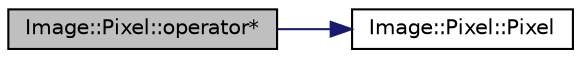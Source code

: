 digraph "Image::Pixel::operator*"
{
  edge [fontname="Helvetica",fontsize="10",labelfontname="Helvetica",labelfontsize="10"];
  node [fontname="Helvetica",fontsize="10",shape=record];
  rankdir="LR";
  Node1 [label="Image::Pixel::operator*",height=0.2,width=0.4,color="black", fillcolor="grey75", style="filled", fontcolor="black"];
  Node1 -> Node2 [color="midnightblue",fontsize="10",style="solid",fontname="Helvetica"];
  Node2 [label="Image::Pixel::Pixel",height=0.2,width=0.4,color="black", fillcolor="white", style="filled",URL="$struct_image_1_1_pixel.html#a93d339cf79d059bfff19312344dc3169"];
}
